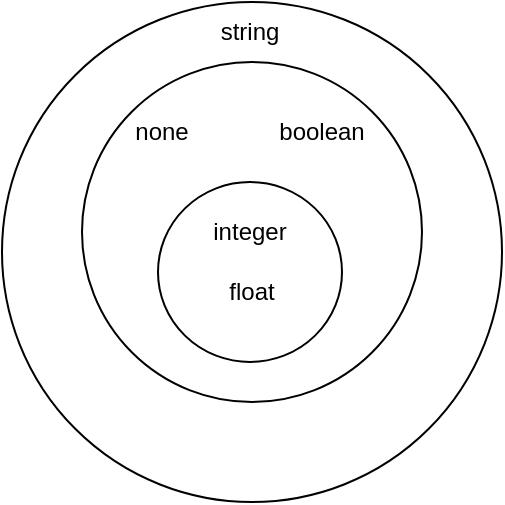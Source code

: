 <mxfile version="26.0.4">
  <diagram name="Page-1" id="hRTXTXHOs3EIl6MxwR_H">
    <mxGraphModel dx="1050" dy="603" grid="1" gridSize="10" guides="1" tooltips="1" connect="1" arrows="1" fold="1" page="1" pageScale="1" pageWidth="827" pageHeight="1169" math="0" shadow="0">
      <root>
        <mxCell id="0" />
        <mxCell id="1" parent="0" />
        <mxCell id="8bhF7jJk3zyD9rDvBvad-1" value="" style="ellipse;whiteSpace=wrap;html=1;aspect=fixed;" vertex="1" parent="1">
          <mxGeometry x="290" y="80" width="250" height="250" as="geometry" />
        </mxCell>
        <mxCell id="8bhF7jJk3zyD9rDvBvad-2" value="" style="ellipse;whiteSpace=wrap;html=1;" vertex="1" parent="1">
          <mxGeometry x="330" y="110" width="170" height="170" as="geometry" />
        </mxCell>
        <mxCell id="8bhF7jJk3zyD9rDvBvad-3" value="string" style="text;html=1;align=center;verticalAlign=middle;whiteSpace=wrap;rounded=0;" vertex="1" parent="1">
          <mxGeometry x="384" y="80" width="60" height="30" as="geometry" />
        </mxCell>
        <mxCell id="8bhF7jJk3zyD9rDvBvad-4" value="" style="ellipse;whiteSpace=wrap;html=1;" vertex="1" parent="1">
          <mxGeometry x="368" y="170" width="92" height="90" as="geometry" />
        </mxCell>
        <mxCell id="8bhF7jJk3zyD9rDvBvad-5" value="none" style="text;html=1;align=center;verticalAlign=middle;whiteSpace=wrap;rounded=0;" vertex="1" parent="1">
          <mxGeometry x="340" y="130" width="60" height="30" as="geometry" />
        </mxCell>
        <mxCell id="8bhF7jJk3zyD9rDvBvad-6" value="boolean" style="text;html=1;align=center;verticalAlign=middle;whiteSpace=wrap;rounded=0;" vertex="1" parent="1">
          <mxGeometry x="420" y="130" width="60" height="30" as="geometry" />
        </mxCell>
        <mxCell id="8bhF7jJk3zyD9rDvBvad-9" value="integer" style="text;html=1;align=center;verticalAlign=middle;whiteSpace=wrap;rounded=0;" vertex="1" parent="1">
          <mxGeometry x="384" y="180" width="60" height="30" as="geometry" />
        </mxCell>
        <mxCell id="8bhF7jJk3zyD9rDvBvad-10" value="float" style="text;html=1;align=center;verticalAlign=middle;whiteSpace=wrap;rounded=0;" vertex="1" parent="1">
          <mxGeometry x="385" y="210" width="60" height="30" as="geometry" />
        </mxCell>
      </root>
    </mxGraphModel>
  </diagram>
</mxfile>
